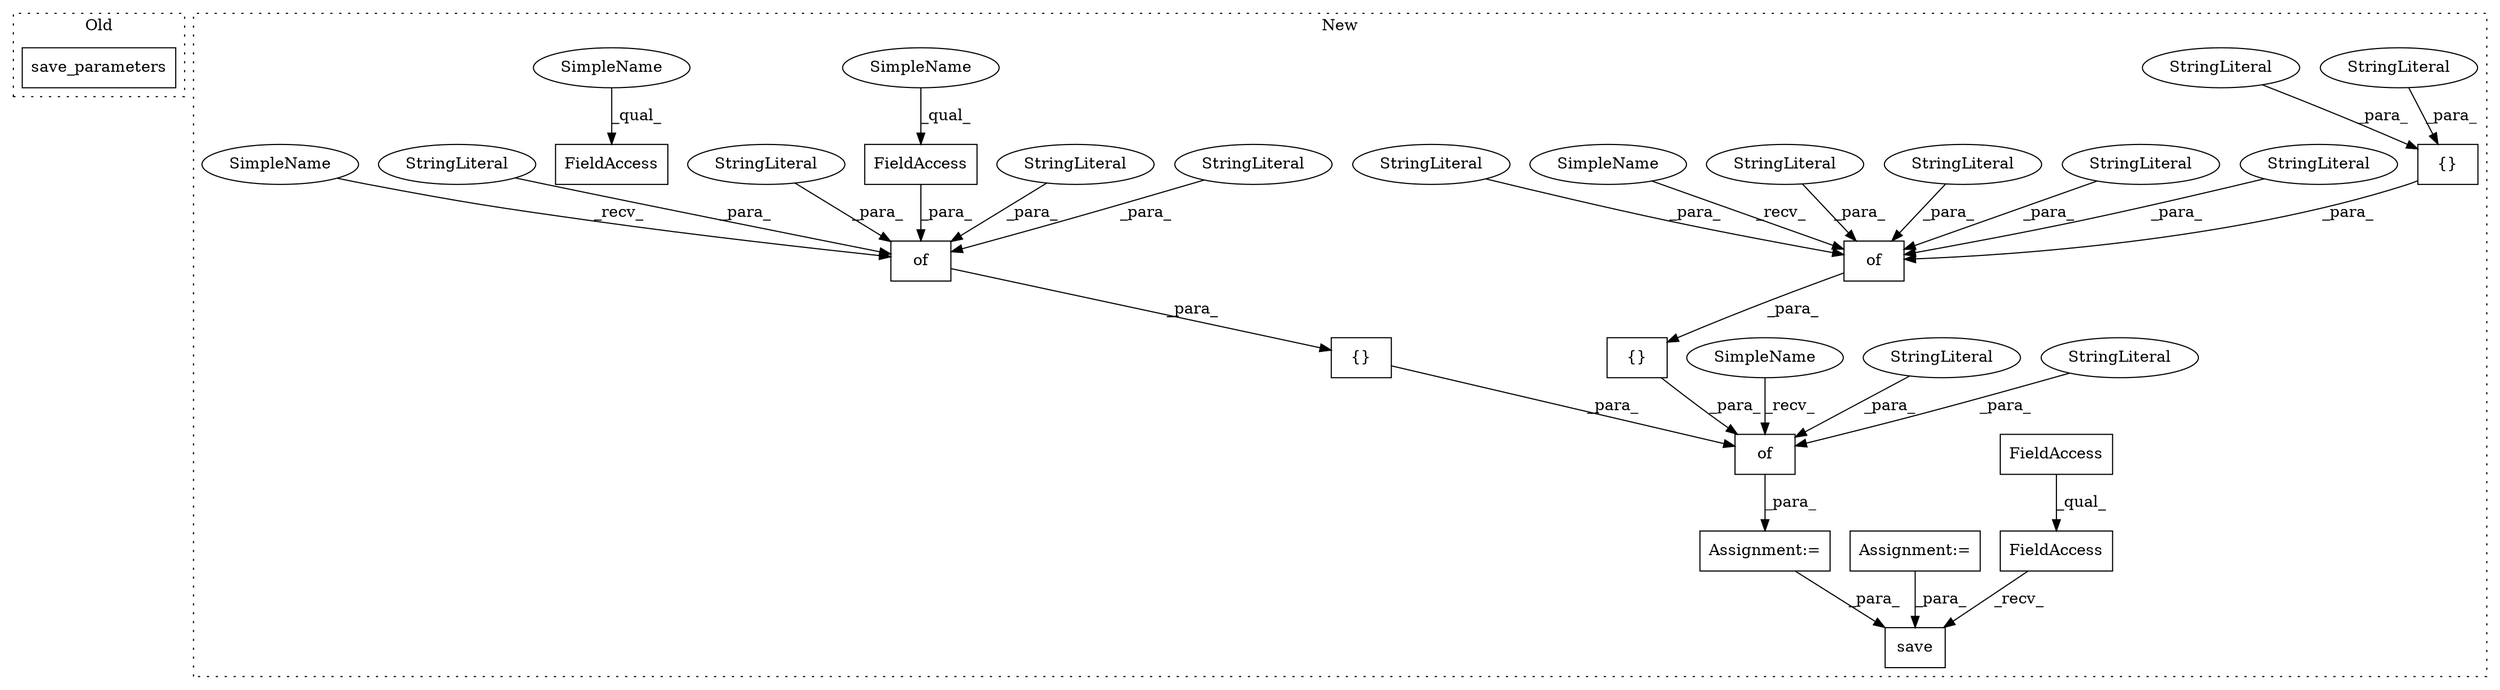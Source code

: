 digraph G {
subgraph cluster0 {
1 [label="save_parameters" a="32" s="6816,6912" l="16,1" shape="box"];
label = "Old";
style="dotted";
}
subgraph cluster1 {
2 [label="{}" a="4" s="7518,7526" l="1,1" shape="box"];
3 [label="of" a="32" s="7270,7529" l="3,1" shape="box"];
4 [label="{}" a="4" s="7308,7389" l="1,1" shape="box"];
5 [label="of" a="32" s="7448,7527" l="3,1" shape="box"];
6 [label="{}" a="4" s="7443,7528" l="1,1" shape="box"];
7 [label="of" a="32" s="7313,7388" l="3,1" shape="box"];
8 [label="FieldAccess" a="22" s="7352" l="15" shape="box"];
9 [label="FieldAccess" a="22" s="6915" l="15" shape="box"];
10 [label="save" a="32" s="7554,7593" l="5,1" shape="box"];
11 [label="StringLiteral" a="45" s="7323" l="15" shape="ellipse"];
12 [label="StringLiteral" a="45" s="7458" l="9" shape="ellipse"];
13 [label="StringLiteral" a="45" s="7519" l="3" shape="ellipse"];
14 [label="StringLiteral" a="45" s="7391" l="11" shape="ellipse"];
15 [label="StringLiteral" a="45" s="7273" l="10" shape="ellipse"];
16 [label="StringLiteral" a="45" s="7523" l="3" shape="ellipse"];
17 [label="StringLiteral" a="45" s="7478" l="15" shape="ellipse"];
18 [label="StringLiteral" a="45" s="7368" l="10" shape="ellipse"];
19 [label="StringLiteral" a="45" s="7494" l="11" shape="ellipse"];
20 [label="StringLiteral" a="45" s="7339" l="12" shape="ellipse"];
21 [label="StringLiteral" a="45" s="7468" l="9" shape="ellipse"];
22 [label="StringLiteral" a="45" s="7316" l="6" shape="ellipse"];
23 [label="StringLiteral" a="45" s="7451" l="6" shape="ellipse"];
24 [label="FieldAccess" a="22" s="7536" l="17" shape="box"];
25 [label="FieldAccess" a="22" s="7536" l="12" shape="box"];
26 [label="Assignment:=" a="7" s="7167" l="1" shape="box"];
27 [label="Assignment:=" a="7" s="7265" l="1" shape="box"];
28 [label="SimpleName" a="42" s="7352" l="4" shape="ellipse"];
29 [label="SimpleName" a="42" s="6915" l="4" shape="ellipse"];
30 [label="SimpleName" a="42" s="7266" l="3" shape="ellipse"];
31 [label="SimpleName" a="42" s="7444" l="3" shape="ellipse"];
32 [label="SimpleName" a="42" s="7309" l="3" shape="ellipse"];
label = "New";
style="dotted";
}
2 -> 5 [label="_para_"];
3 -> 27 [label="_para_"];
4 -> 3 [label="_para_"];
5 -> 6 [label="_para_"];
6 -> 3 [label="_para_"];
7 -> 4 [label="_para_"];
8 -> 7 [label="_para_"];
11 -> 7 [label="_para_"];
12 -> 5 [label="_para_"];
13 -> 2 [label="_para_"];
14 -> 3 [label="_para_"];
15 -> 3 [label="_para_"];
16 -> 2 [label="_para_"];
17 -> 5 [label="_para_"];
18 -> 7 [label="_para_"];
19 -> 5 [label="_para_"];
20 -> 7 [label="_para_"];
21 -> 5 [label="_para_"];
22 -> 7 [label="_para_"];
23 -> 5 [label="_para_"];
24 -> 10 [label="_recv_"];
25 -> 24 [label="_qual_"];
26 -> 10 [label="_para_"];
27 -> 10 [label="_para_"];
28 -> 8 [label="_qual_"];
29 -> 9 [label="_qual_"];
30 -> 3 [label="_recv_"];
31 -> 5 [label="_recv_"];
32 -> 7 [label="_recv_"];
}